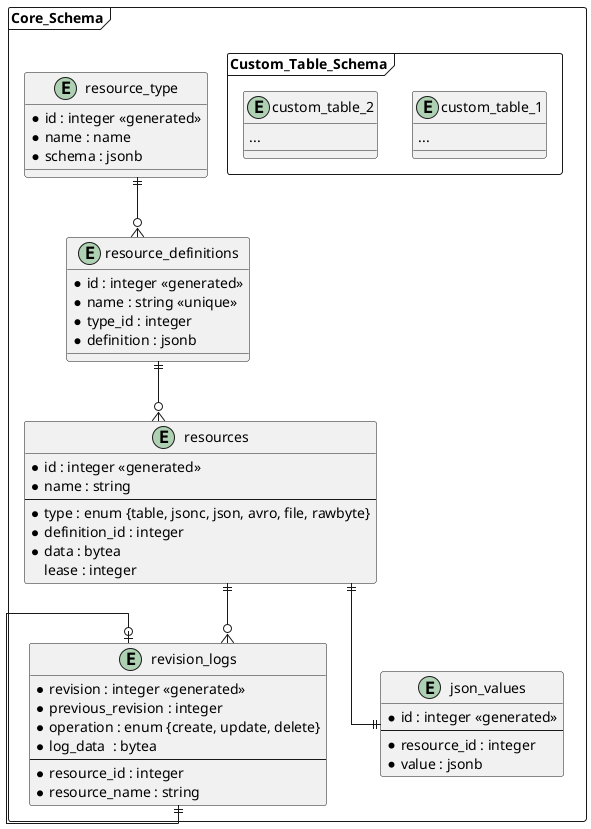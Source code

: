 @startuml

skinparam linetype ortho



frame "Core_Schema" {

    entity "resources" as res {
        *id : integer <<generated>>
        *name : string
        --
        *type : enum {table, jsonc, json, avro, file, rawbyte}
        *definition_id : integer
        *data : bytea
        lease : integer
    }

    entity "revision_logs" as resrev {
        *revision : integer <<generated>>
        *previous_revision : integer
        *operation : enum {create, update, delete}
        *log_data  : bytea
        --
        *resource_id : integer
        *resource_name : string
    }

    /' supported value definition types are:
        - TableDefinition
        - JsoncDefinition
        - JsonDefinition
        - AvroDefinition
        - FileDefinition
        - RawByteDefinition '/
    entity "resource_type" as restype {
        *id : integer <<generated>>
        *name : name
        *schema : jsonb
    }


    entity "resource_definitions" as valdef {
        *id : integer <<generated>>
        *name : string <<unique>>
        *type_id : integer
        *definition : jsonb
    }

    res ||--o{ resrev
    resrev |o--|| resrev
    valdef ||--o{ res
    restype ||--o{ valdef


    entity "json_values" as jsonval {
        *id : integer <<generated>>
        --
        *resource_id : integer
        *value : jsonb
    }

    res ||--|| jsonval

    frame "Custom_Table_Schema" {
        entity "custom_table_1" {
            ...
        }

        entity "custom_table_2" {
            ...
        }
    }
}
@enduml













